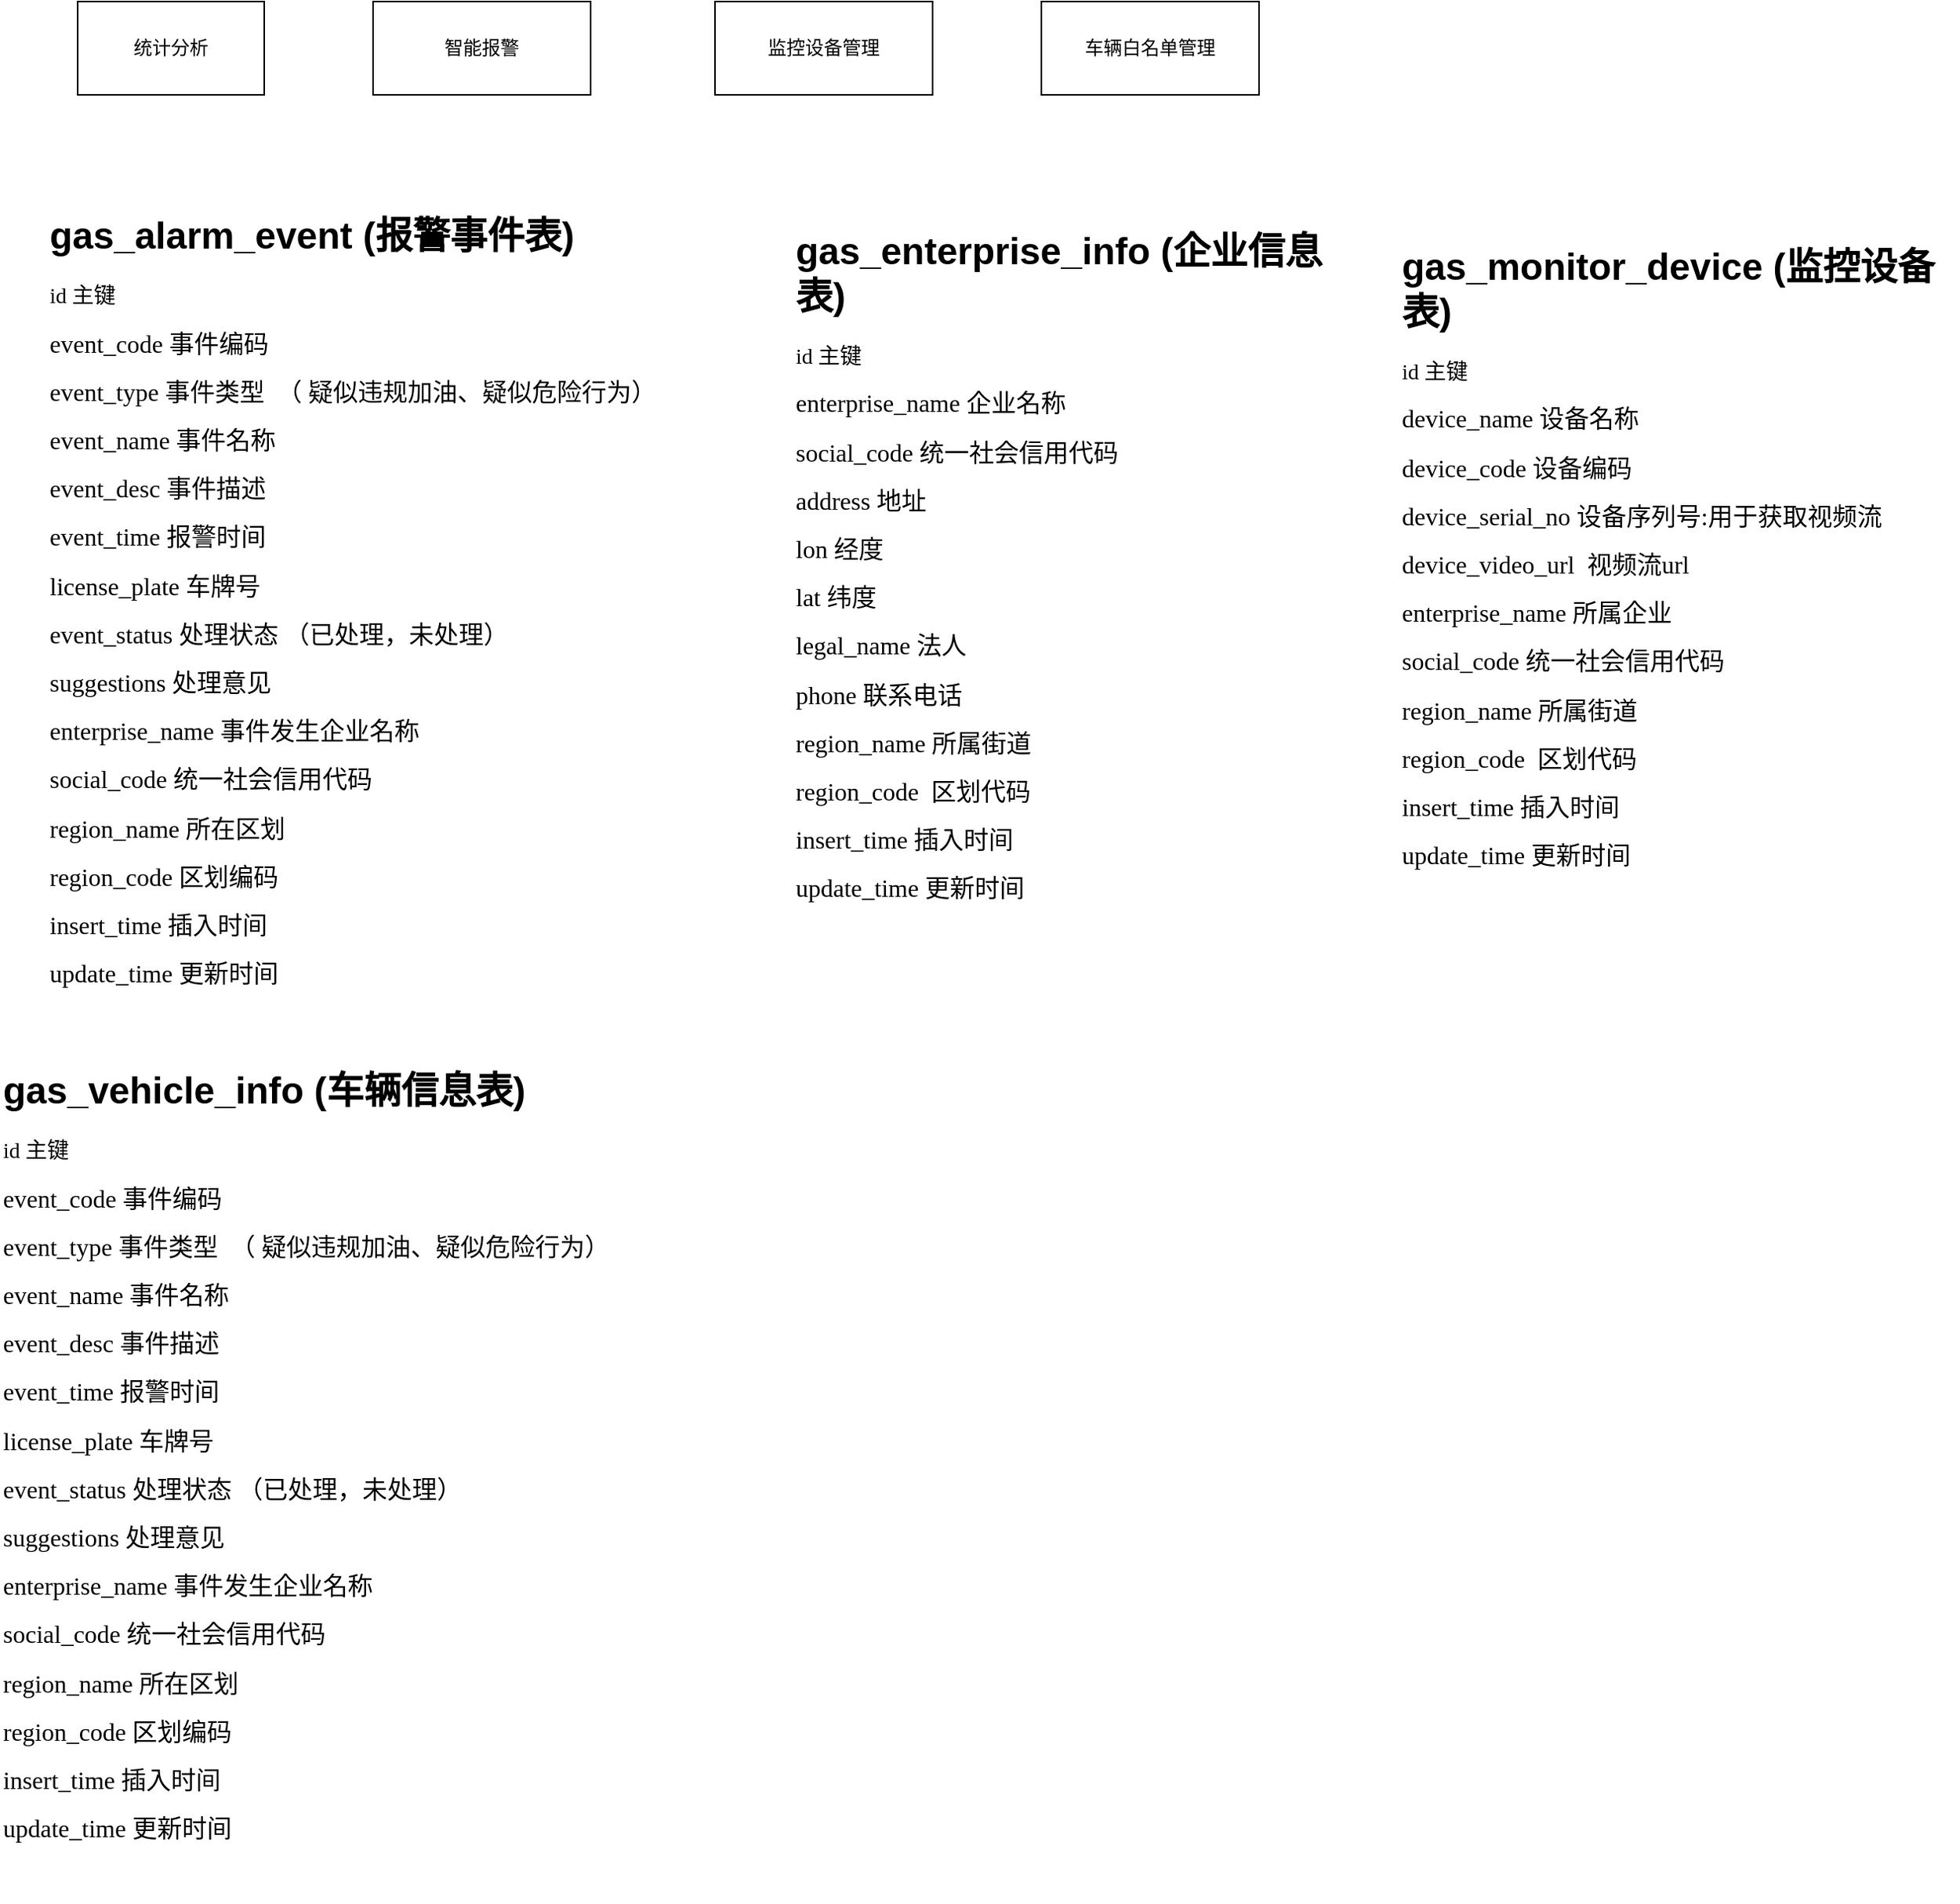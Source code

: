 <mxfile version="24.8.3">
  <diagram name="第 1 页" id="_j8SG0h4inEPPCGQsDBm">
    <mxGraphModel dx="1877" dy="530" grid="1" gridSize="10" guides="1" tooltips="1" connect="1" arrows="1" fold="1" page="1" pageScale="1" pageWidth="827" pageHeight="1169" math="0" shadow="0">
      <root>
        <mxCell id="0" />
        <mxCell id="1" parent="0" />
        <mxCell id="_yOfTFyX-mAh6RiMs5uK-1" value="智能报警" style="rounded=0;whiteSpace=wrap;html=1;" vertex="1" parent="1">
          <mxGeometry x="120" y="70" width="140" height="60" as="geometry" />
        </mxCell>
        <mxCell id="_yOfTFyX-mAh6RiMs5uK-2" value="车辆白名单管理" style="rounded=0;whiteSpace=wrap;html=1;" vertex="1" parent="1">
          <mxGeometry x="550" y="70" width="140" height="60" as="geometry" />
        </mxCell>
        <mxCell id="_yOfTFyX-mAh6RiMs5uK-3" value="监控设备管理" style="rounded=0;whiteSpace=wrap;html=1;" vertex="1" parent="1">
          <mxGeometry x="340" y="70" width="140" height="60" as="geometry" />
        </mxCell>
        <mxCell id="_yOfTFyX-mAh6RiMs5uK-4" value="统计分析" style="rounded=0;whiteSpace=wrap;html=1;" vertex="1" parent="1">
          <mxGeometry x="-70" y="70" width="120" height="60" as="geometry" />
        </mxCell>
        <mxCell id="_yOfTFyX-mAh6RiMs5uK-5" style="edgeStyle=orthogonalEdgeStyle;rounded=0;orthogonalLoop=1;jettySize=auto;html=1;exitX=0.5;exitY=1;exitDx=0;exitDy=0;" edge="1" parent="1" source="_yOfTFyX-mAh6RiMs5uK-2" target="_yOfTFyX-mAh6RiMs5uK-2">
          <mxGeometry relative="1" as="geometry" />
        </mxCell>
        <mxCell id="_yOfTFyX-mAh6RiMs5uK-7" value="&lt;h1 style=&quot;margin-top: 0px;&quot;&gt;gas_alarm_event (报警事件表)&lt;/h1&gt;&lt;p&gt;&lt;font style=&quot;font-size: 14px;&quot; face=&quot;Comic Sans MS&quot;&gt;id 主键&lt;/font&gt;&lt;/p&gt;&lt;p&gt;&lt;font size=&quot;3&quot; face=&quot;pA2WaNrmWoAHRlG2UkTE&quot;&gt;event_code 事件编码&lt;/font&gt;&lt;/p&gt;&lt;p&gt;&lt;font size=&quot;3&quot; face=&quot;pA2WaNrmWoAHRlG2UkTE&quot;&gt;event_type 事件类型&amp;nbsp; （ 疑似违规加油、疑似危险行为）&lt;/font&gt;&lt;/p&gt;&lt;p&gt;&lt;font size=&quot;3&quot; face=&quot;pA2WaNrmWoAHRlG2UkTE&quot;&gt;event_name 事件名称&lt;/font&gt;&lt;/p&gt;&lt;p&gt;&lt;font size=&quot;3&quot; face=&quot;pA2WaNrmWoAHRlG2UkTE&quot;&gt;event_desc 事件描述&lt;/font&gt;&lt;/p&gt;&lt;p&gt;&lt;font size=&quot;3&quot; face=&quot;pA2WaNrmWoAHRlG2UkTE&quot;&gt;event_time 报警时间&lt;/font&gt;&lt;/p&gt;&lt;p&gt;&lt;font size=&quot;3&quot; face=&quot;pA2WaNrmWoAHRlG2UkTE&quot;&gt;license_plate 车牌号&lt;/font&gt;&lt;/p&gt;&lt;p&gt;&lt;font size=&quot;3&quot; face=&quot;pA2WaNrmWoAHRlG2UkTE&quot;&gt;event_status 处理状态 （已处理，未处理）&lt;/font&gt;&lt;/p&gt;&lt;p&gt;&lt;font size=&quot;3&quot; face=&quot;pA2WaNrmWoAHRlG2UkTE&quot;&gt;suggestions 处理意见&lt;/font&gt;&lt;/p&gt;&lt;p&gt;&lt;font size=&quot;3&quot; face=&quot;pA2WaNrmWoAHRlG2UkTE&quot;&gt;enterprise_name 事件发生企业名称&lt;/font&gt;&lt;/p&gt;&lt;p&gt;&lt;font size=&quot;3&quot; face=&quot;pA2WaNrmWoAHRlG2UkTE&quot;&gt;social_code 统一社会信用代码&lt;/font&gt;&lt;/p&gt;&lt;p&gt;&lt;font size=&quot;3&quot; face=&quot;pA2WaNrmWoAHRlG2UkTE&quot;&gt;region_name 所在区划&lt;/font&gt;&lt;/p&gt;&lt;p&gt;&lt;font size=&quot;3&quot; face=&quot;pA2WaNrmWoAHRlG2UkTE&quot;&gt;region_code 区划编码&lt;/font&gt;&lt;/p&gt;&lt;p&gt;&lt;font size=&quot;3&quot; face=&quot;pA2WaNrmWoAHRlG2UkTE&quot;&gt;insert_time 插入时间&lt;/font&gt;&lt;/p&gt;&lt;p&gt;&lt;font size=&quot;3&quot; face=&quot;pA2WaNrmWoAHRlG2UkTE&quot;&gt;update_time 更新时间&lt;/font&gt;&lt;/p&gt;&lt;p&gt;&lt;br&gt;&lt;/p&gt;&lt;p&gt;&lt;br&gt;&lt;/p&gt;&lt;p&gt;&lt;br&gt;&lt;/p&gt;&lt;p&gt;&lt;br&gt;&lt;/p&gt;&lt;p&gt;&lt;br&gt;&lt;/p&gt;&lt;p&gt;&lt;br&gt;&lt;/p&gt;&lt;p&gt;&lt;br&gt;&lt;/p&gt;&lt;p&gt;&lt;br&gt;&lt;/p&gt;&lt;p&gt;&lt;br&gt;&lt;/p&gt;&lt;p&gt;&lt;br&gt;&lt;/p&gt;&lt;p&gt;&lt;br&gt;&lt;/p&gt;&lt;p&gt;&lt;br&gt;&lt;/p&gt;&lt;p&gt;&lt;br&gt;&lt;/p&gt;&lt;p&gt;&lt;br&gt;&lt;/p&gt;&lt;p&gt;&lt;br&gt;&lt;/p&gt;&lt;p&gt;&lt;br&gt;&lt;/p&gt;&lt;p&gt;&lt;br&gt;&lt;/p&gt;&lt;p&gt;&lt;br&gt;&lt;/p&gt;&lt;p&gt;&lt;br&gt;&lt;/p&gt;&lt;p&gt;&lt;br&gt;&lt;/p&gt;" style="text;html=1;whiteSpace=wrap;overflow=hidden;rounded=0;" vertex="1" parent="1">
          <mxGeometry x="-90" y="200" width="410" height="540" as="geometry" />
        </mxCell>
        <mxCell id="_yOfTFyX-mAh6RiMs5uK-8" value="&lt;h1 style=&quot;margin-top: 0px;&quot;&gt;gas_enterprise_info (企业信息表)&lt;/h1&gt;&lt;p&gt;&lt;font face=&quot;Comic Sans MS&quot; style=&quot;font-size: 14px;&quot;&gt;id 主键&lt;/font&gt;&lt;/p&gt;&lt;p&gt;&lt;font face=&quot;lQQ8CcXx9eXqo_a_rsYb&quot; size=&quot;3&quot;&gt;enterprise_name 企业名称&lt;/font&gt;&lt;/p&gt;&lt;p class=&quot;MsoNormal&quot;&gt;&lt;font face=&quot;lQQ8CcXx9eXqo_a_rsYb&quot; size=&quot;3&quot;&gt;social_code 统一社会信用代码&lt;/font&gt;&lt;/p&gt;&lt;p class=&quot;MsoNormal&quot;&gt;&lt;font face=&quot;lQQ8CcXx9eXqo_a_rsYb&quot; size=&quot;3&quot;&gt;address 地址&lt;/font&gt;&lt;/p&gt;&lt;p class=&quot;MsoNormal&quot;&gt;&lt;font face=&quot;lQQ8CcXx9eXqo_a_rsYb&quot; size=&quot;3&quot;&gt;lon 经度&lt;/font&gt;&lt;/p&gt;&lt;p class=&quot;MsoNormal&quot;&gt;&lt;font face=&quot;lQQ8CcXx9eXqo_a_rsYb&quot; size=&quot;3&quot;&gt;lat 纬度&lt;/font&gt;&lt;/p&gt;&lt;p class=&quot;MsoNormal&quot;&gt;&lt;font face=&quot;lQQ8CcXx9eXqo_a_rsYb&quot; size=&quot;3&quot;&gt;legal_name 法人&lt;/font&gt;&lt;/p&gt;&lt;p class=&quot;MsoNormal&quot;&gt;&lt;font face=&quot;lQQ8CcXx9eXqo_a_rsYb&quot; size=&quot;3&quot;&gt;phone 联系电话&lt;/font&gt;&lt;/p&gt;&lt;p class=&quot;MsoNormal&quot;&gt;&lt;font face=&quot;lQQ8CcXx9eXqo_a_rsYb&quot; size=&quot;3&quot;&gt;region_name 所属街道&lt;/font&gt;&lt;/p&gt;&lt;p class=&quot;MsoNormal&quot;&gt;&lt;font face=&quot;lQQ8CcXx9eXqo_a_rsYb&quot; size=&quot;3&quot;&gt;region_code&amp;nbsp; 区划代码&lt;/font&gt;&lt;/p&gt;&lt;p&gt;&lt;font face=&quot;lQQ8CcXx9eXqo_a_rsYb&quot; size=&quot;3&quot;&gt;insert_time 插入时间&lt;/font&gt;&lt;/p&gt;&lt;p&gt;&lt;font face=&quot;lQQ8CcXx9eXqo_a_rsYb&quot; size=&quot;3&quot;&gt;update_time 更新时间&lt;/font&gt;&lt;/p&gt;&lt;p class=&quot;MsoNormal&quot;&gt;&lt;br&gt;&lt;/p&gt;&lt;p class=&quot;MsoNormal&quot;&gt;&lt;br&gt;&lt;/p&gt;&lt;p class=&quot;MsoNormal&quot;&gt;&lt;br&gt;&lt;/p&gt;&lt;p class=&quot;MsoNormal&quot;&gt;&lt;br&gt;&lt;/p&gt;&lt;p class=&quot;MsoNormal&quot;&gt;&lt;span style=&quot;mso-spacerun:&#39;yes&#39;;font-family:&#39;Times New Roman&#39;;mso-fareast-font-family:宋体;&lt;br/&gt;font-size:12.0pt;mso-font-kerning:1.0pt;&quot;&gt;&lt;br&gt;&lt;/span&gt;&lt;/p&gt;&lt;p&gt;&lt;br&gt;&lt;/p&gt;&lt;p&gt;&lt;br&gt;&lt;/p&gt;&lt;p&gt;&lt;br&gt;&lt;/p&gt;&lt;p&gt;&lt;br&gt;&lt;/p&gt;&lt;p&gt;&lt;br&gt;&lt;/p&gt;&lt;p&gt;&lt;br&gt;&lt;/p&gt;&lt;p&gt;&lt;br&gt;&lt;/p&gt;&lt;p&gt;&lt;br&gt;&lt;/p&gt;&lt;p&gt;&lt;br&gt;&lt;/p&gt;&lt;p&gt;&lt;br&gt;&lt;/p&gt;&lt;p&gt;&lt;br&gt;&lt;/p&gt;&lt;p&gt;&lt;br&gt;&lt;/p&gt;&lt;p&gt;&lt;br&gt;&lt;/p&gt;" style="text;html=1;whiteSpace=wrap;overflow=hidden;rounded=0;" vertex="1" parent="1">
          <mxGeometry x="390" y="210" width="350" height="460" as="geometry" />
        </mxCell>
        <mxCell id="_yOfTFyX-mAh6RiMs5uK-9" value="&lt;h1 style=&quot;margin-top: 0px;&quot;&gt;gas_monitor_device (监控设备表)&lt;/h1&gt;&lt;p&gt;&lt;font face=&quot;Comic Sans MS&quot; style=&quot;font-size: 14px;&quot;&gt;id 主键&lt;/font&gt;&lt;/p&gt;&lt;p&gt;&lt;font size=&quot;3&quot; face=&quot;XctV_WJg1mligg5Gn1zE&quot; style=&quot;&quot;&gt;device_name 设备名称&lt;/font&gt;&lt;/p&gt;&lt;p&gt;&lt;font face=&quot;XctV_WJg1mligg5Gn1zE&quot; size=&quot;3&quot;&gt;device_code 设备编码&lt;/font&gt;&lt;/p&gt;&lt;p&gt;&lt;font face=&quot;XctV_WJg1mligg5Gn1zE&quot; size=&quot;3&quot;&gt;device_serial_no 设备序列号:用于获取视频流&lt;/font&gt;&lt;/p&gt;&lt;p&gt;&lt;span style=&quot;font-family: XctV_WJg1mligg5Gn1zE; font-size: medium; background-color: initial;&quot;&gt;device_&lt;/span&gt;&lt;span style=&quot;font-family: XctV_WJg1mligg5Gn1zE; font-size: medium; background-color: initial;&quot;&gt;video_url&amp;nbsp; 视频流url&lt;/span&gt;&lt;/p&gt;&lt;p&gt;&lt;font face=&quot;lQQ8CcXx9eXqo_a_rsYb&quot; size=&quot;3&quot;&gt;enterprise_name 所属企业&lt;/font&gt;&lt;/p&gt;&lt;p class=&quot;MsoNormal&quot;&gt;&lt;font face=&quot;lQQ8CcXx9eXqo_a_rsYb&quot; size=&quot;3&quot;&gt;social_code 统一社会信用代码&lt;/font&gt;&lt;/p&gt;&lt;p class=&quot;MsoNormal&quot;&gt;&lt;font face=&quot;lQQ8CcXx9eXqo_a_rsYb&quot; size=&quot;3&quot;&gt;region_name 所属街道&lt;/font&gt;&lt;/p&gt;&lt;p class=&quot;MsoNormal&quot;&gt;&lt;font face=&quot;lQQ8CcXx9eXqo_a_rsYb&quot; size=&quot;3&quot;&gt;region_code&amp;nbsp; 区划代码&lt;/font&gt;&lt;/p&gt;&lt;p&gt;&lt;font face=&quot;lQQ8CcXx9eXqo_a_rsYb&quot; size=&quot;3&quot;&gt;insert_time 插入时间&lt;/font&gt;&lt;/p&gt;&lt;p&gt;&lt;font face=&quot;lQQ8CcXx9eXqo_a_rsYb&quot; size=&quot;3&quot;&gt;update_time 更新时间&lt;/font&gt;&lt;/p&gt;&lt;p&gt;&lt;font face=&quot;XctV_WJg1mligg5Gn1zE&quot; size=&quot;3&quot;&gt;&lt;br&gt;&lt;/font&gt;&lt;/p&gt;&lt;p&gt;&lt;font face=&quot;AWlIis-h2A4w1dmPVEvH&quot; size=&quot;3&quot;&gt;&lt;br&gt;&lt;/font&gt;&lt;/p&gt;&lt;p class=&quot;MsoNormal&quot;&gt;&lt;br&gt;&lt;/p&gt;&lt;p class=&quot;MsoNormal&quot;&gt;&lt;br&gt;&lt;/p&gt;&lt;p class=&quot;MsoNormal&quot;&gt;&lt;br&gt;&lt;/p&gt;&lt;p class=&quot;MsoNormal&quot;&gt;&lt;br&gt;&lt;/p&gt;&lt;p class=&quot;MsoNormal&quot;&gt;&lt;br&gt;&lt;/p&gt;&lt;p class=&quot;MsoNormal&quot;&gt;&lt;span style=&quot;mso-spacerun:&#39;yes&#39;;font-family:&#39;Times New Roman&#39;;mso-fareast-font-family:宋体;&lt;br/&gt;font-size:12.0pt;mso-font-kerning:1.0pt;&quot;&gt;&lt;br&gt;&lt;/span&gt;&lt;/p&gt;&lt;p&gt;&lt;br&gt;&lt;/p&gt;&lt;p&gt;&lt;br&gt;&lt;/p&gt;&lt;p&gt;&lt;br&gt;&lt;/p&gt;&lt;p&gt;&lt;br&gt;&lt;/p&gt;&lt;p&gt;&lt;br&gt;&lt;/p&gt;&lt;p&gt;&lt;br&gt;&lt;/p&gt;&lt;p&gt;&lt;br&gt;&lt;/p&gt;&lt;p&gt;&lt;br&gt;&lt;/p&gt;&lt;p&gt;&lt;br&gt;&lt;/p&gt;&lt;p&gt;&lt;br&gt;&lt;/p&gt;&lt;p&gt;&lt;br&gt;&lt;/p&gt;&lt;p&gt;&lt;br&gt;&lt;/p&gt;&lt;p&gt;&lt;br&gt;&lt;/p&gt;" style="text;html=1;whiteSpace=wrap;overflow=hidden;rounded=0;" vertex="1" parent="1">
          <mxGeometry x="780" y="220" width="360" height="440" as="geometry" />
        </mxCell>
        <mxCell id="_yOfTFyX-mAh6RiMs5uK-10" value="&lt;h1 style=&quot;margin-top: 0px;&quot;&gt;gas_vehicle_info (车辆信息表)&lt;/h1&gt;&lt;p&gt;&lt;font face=&quot;Comic Sans MS&quot; style=&quot;font-size: 14px;&quot;&gt;id 主键&lt;/font&gt;&lt;/p&gt;&lt;p&gt;&lt;font face=&quot;XWm9gldR6hS1warSKm7L&quot; size=&quot;3&quot;&gt;event_code 事件编码&lt;/font&gt;&lt;/p&gt;&lt;p&gt;&lt;font size=&quot;3&quot; face=&quot;pA2WaNrmWoAHRlG2UkTE&quot;&gt;event_type 事件类型&amp;nbsp; （ 疑似违规加油、疑似危险行为）&lt;/font&gt;&lt;/p&gt;&lt;p&gt;&lt;font size=&quot;3&quot; face=&quot;pA2WaNrmWoAHRlG2UkTE&quot;&gt;event_name 事件名称&lt;/font&gt;&lt;/p&gt;&lt;p&gt;&lt;font size=&quot;3&quot; face=&quot;pA2WaNrmWoAHRlG2UkTE&quot;&gt;event_desc 事件描述&lt;/font&gt;&lt;/p&gt;&lt;p&gt;&lt;font size=&quot;3&quot; face=&quot;pA2WaNrmWoAHRlG2UkTE&quot;&gt;event_time 报警时间&lt;/font&gt;&lt;/p&gt;&lt;p&gt;&lt;font size=&quot;3&quot; face=&quot;pA2WaNrmWoAHRlG2UkTE&quot;&gt;license_plate 车牌号&lt;/font&gt;&lt;/p&gt;&lt;p&gt;&lt;font size=&quot;3&quot; face=&quot;pA2WaNrmWoAHRlG2UkTE&quot;&gt;event_status 处理状态 （已处理，未处理）&lt;/font&gt;&lt;/p&gt;&lt;p&gt;&lt;font size=&quot;3&quot; face=&quot;pA2WaNrmWoAHRlG2UkTE&quot;&gt;suggestions 处理意见&lt;/font&gt;&lt;/p&gt;&lt;p&gt;&lt;font size=&quot;3&quot; face=&quot;pA2WaNrmWoAHRlG2UkTE&quot;&gt;enterprise_name 事件发生企业名称&lt;/font&gt;&lt;/p&gt;&lt;p&gt;&lt;font size=&quot;3&quot; face=&quot;pA2WaNrmWoAHRlG2UkTE&quot;&gt;social_code 统一社会信用代码&lt;/font&gt;&lt;/p&gt;&lt;p&gt;&lt;font size=&quot;3&quot; face=&quot;pA2WaNrmWoAHRlG2UkTE&quot;&gt;region_name 所在区划&lt;/font&gt;&lt;/p&gt;&lt;p&gt;&lt;font size=&quot;3&quot; face=&quot;pA2WaNrmWoAHRlG2UkTE&quot;&gt;region_code 区划编码&lt;/font&gt;&lt;/p&gt;&lt;p&gt;&lt;font size=&quot;3&quot; face=&quot;pA2WaNrmWoAHRlG2UkTE&quot;&gt;insert_time 插入时间&lt;/font&gt;&lt;/p&gt;&lt;p&gt;&lt;font size=&quot;3&quot; face=&quot;pA2WaNrmWoAHRlG2UkTE&quot;&gt;update_time 更新时间&lt;/font&gt;&lt;/p&gt;&lt;p&gt;&lt;br&gt;&lt;/p&gt;&lt;p&gt;&lt;br&gt;&lt;/p&gt;&lt;p&gt;&lt;br&gt;&lt;/p&gt;&lt;p&gt;&lt;br&gt;&lt;/p&gt;&lt;p&gt;&lt;br&gt;&lt;/p&gt;&lt;p&gt;&lt;br&gt;&lt;/p&gt;&lt;p&gt;&lt;br&gt;&lt;/p&gt;&lt;p&gt;&lt;br&gt;&lt;/p&gt;&lt;p&gt;&lt;br&gt;&lt;/p&gt;&lt;p&gt;&lt;br&gt;&lt;/p&gt;&lt;p&gt;&lt;br&gt;&lt;/p&gt;&lt;p&gt;&lt;br&gt;&lt;/p&gt;&lt;p&gt;&lt;br&gt;&lt;/p&gt;&lt;p&gt;&lt;br&gt;&lt;/p&gt;&lt;p&gt;&lt;br&gt;&lt;/p&gt;&lt;p&gt;&lt;br&gt;&lt;/p&gt;&lt;p&gt;&lt;br&gt;&lt;/p&gt;&lt;p&gt;&lt;br&gt;&lt;/p&gt;&lt;p&gt;&lt;br&gt;&lt;/p&gt;&lt;p&gt;&lt;br&gt;&lt;/p&gt;" style="text;html=1;whiteSpace=wrap;overflow=hidden;rounded=0;" vertex="1" parent="1">
          <mxGeometry x="-120" y="750" width="410" height="540" as="geometry" />
        </mxCell>
      </root>
    </mxGraphModel>
  </diagram>
</mxfile>
